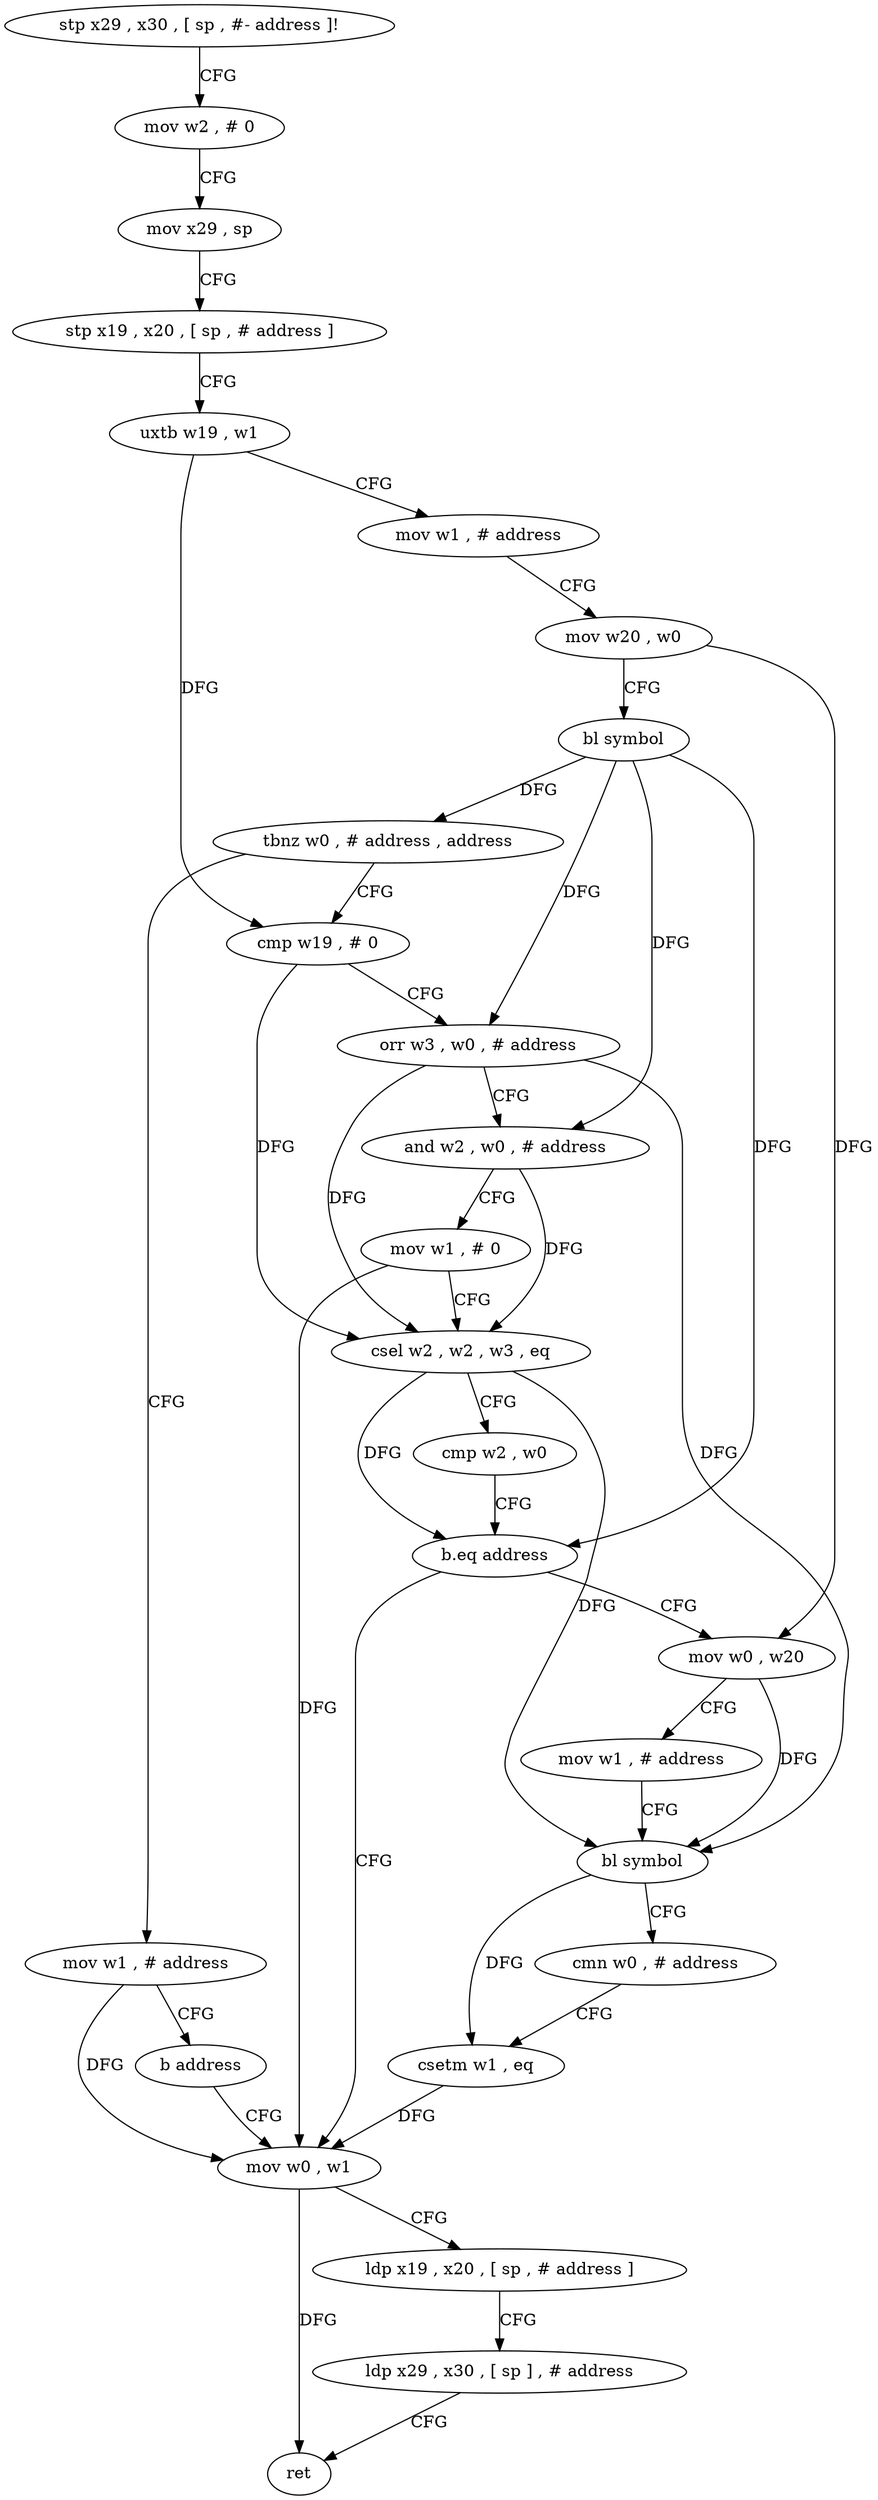 digraph "func" {
"158728" [label = "stp x29 , x30 , [ sp , #- address ]!" ]
"158732" [label = "mov w2 , # 0" ]
"158736" [label = "mov x29 , sp" ]
"158740" [label = "stp x19 , x20 , [ sp , # address ]" ]
"158744" [label = "uxtb w19 , w1" ]
"158748" [label = "mov w1 , # address" ]
"158752" [label = "mov w20 , w0" ]
"158756" [label = "bl symbol" ]
"158760" [label = "tbnz w0 , # address , address" ]
"158832" [label = "mov w1 , # address" ]
"158764" [label = "cmp w19 , # 0" ]
"158836" [label = "b address" ]
"158812" [label = "mov w0 , w1" ]
"158768" [label = "orr w3 , w0 , # address" ]
"158772" [label = "and w2 , w0 , # address" ]
"158776" [label = "mov w1 , # 0" ]
"158780" [label = "csel w2 , w2 , w3 , eq" ]
"158784" [label = "cmp w2 , w0" ]
"158788" [label = "b.eq address" ]
"158792" [label = "mov w0 , w20" ]
"158816" [label = "ldp x19 , x20 , [ sp , # address ]" ]
"158820" [label = "ldp x29 , x30 , [ sp ] , # address" ]
"158824" [label = "ret" ]
"158796" [label = "mov w1 , # address" ]
"158800" [label = "bl symbol" ]
"158804" [label = "cmn w0 , # address" ]
"158808" [label = "csetm w1 , eq" ]
"158728" -> "158732" [ label = "CFG" ]
"158732" -> "158736" [ label = "CFG" ]
"158736" -> "158740" [ label = "CFG" ]
"158740" -> "158744" [ label = "CFG" ]
"158744" -> "158748" [ label = "CFG" ]
"158744" -> "158764" [ label = "DFG" ]
"158748" -> "158752" [ label = "CFG" ]
"158752" -> "158756" [ label = "CFG" ]
"158752" -> "158792" [ label = "DFG" ]
"158756" -> "158760" [ label = "DFG" ]
"158756" -> "158768" [ label = "DFG" ]
"158756" -> "158772" [ label = "DFG" ]
"158756" -> "158788" [ label = "DFG" ]
"158760" -> "158832" [ label = "CFG" ]
"158760" -> "158764" [ label = "CFG" ]
"158832" -> "158836" [ label = "CFG" ]
"158832" -> "158812" [ label = "DFG" ]
"158764" -> "158768" [ label = "CFG" ]
"158764" -> "158780" [ label = "DFG" ]
"158836" -> "158812" [ label = "CFG" ]
"158812" -> "158816" [ label = "CFG" ]
"158812" -> "158824" [ label = "DFG" ]
"158768" -> "158772" [ label = "CFG" ]
"158768" -> "158780" [ label = "DFG" ]
"158768" -> "158800" [ label = "DFG" ]
"158772" -> "158776" [ label = "CFG" ]
"158772" -> "158780" [ label = "DFG" ]
"158776" -> "158780" [ label = "CFG" ]
"158776" -> "158812" [ label = "DFG" ]
"158780" -> "158784" [ label = "CFG" ]
"158780" -> "158788" [ label = "DFG" ]
"158780" -> "158800" [ label = "DFG" ]
"158784" -> "158788" [ label = "CFG" ]
"158788" -> "158812" [ label = "CFG" ]
"158788" -> "158792" [ label = "CFG" ]
"158792" -> "158796" [ label = "CFG" ]
"158792" -> "158800" [ label = "DFG" ]
"158816" -> "158820" [ label = "CFG" ]
"158820" -> "158824" [ label = "CFG" ]
"158796" -> "158800" [ label = "CFG" ]
"158800" -> "158804" [ label = "CFG" ]
"158800" -> "158808" [ label = "DFG" ]
"158804" -> "158808" [ label = "CFG" ]
"158808" -> "158812" [ label = "DFG" ]
}
